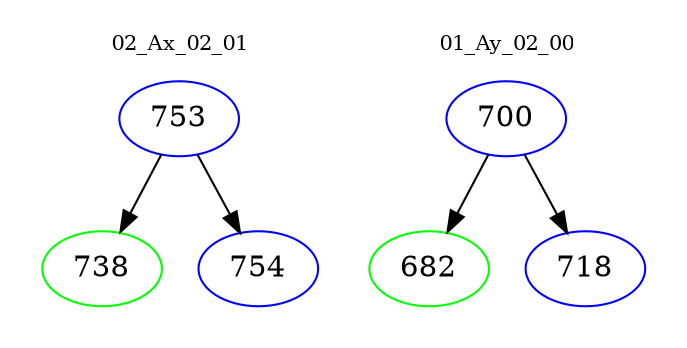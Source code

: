 digraph{
subgraph cluster_0 {
color = white
label = "02_Ax_02_01";
fontsize=10;
T0_753 [label="753", color="blue"]
T0_753 -> T0_738 [color="black"]
T0_738 [label="738", color="green"]
T0_753 -> T0_754 [color="black"]
T0_754 [label="754", color="blue"]
}
subgraph cluster_1 {
color = white
label = "01_Ay_02_00";
fontsize=10;
T1_700 [label="700", color="blue"]
T1_700 -> T1_682 [color="black"]
T1_682 [label="682", color="green"]
T1_700 -> T1_718 [color="black"]
T1_718 [label="718", color="blue"]
}
}
